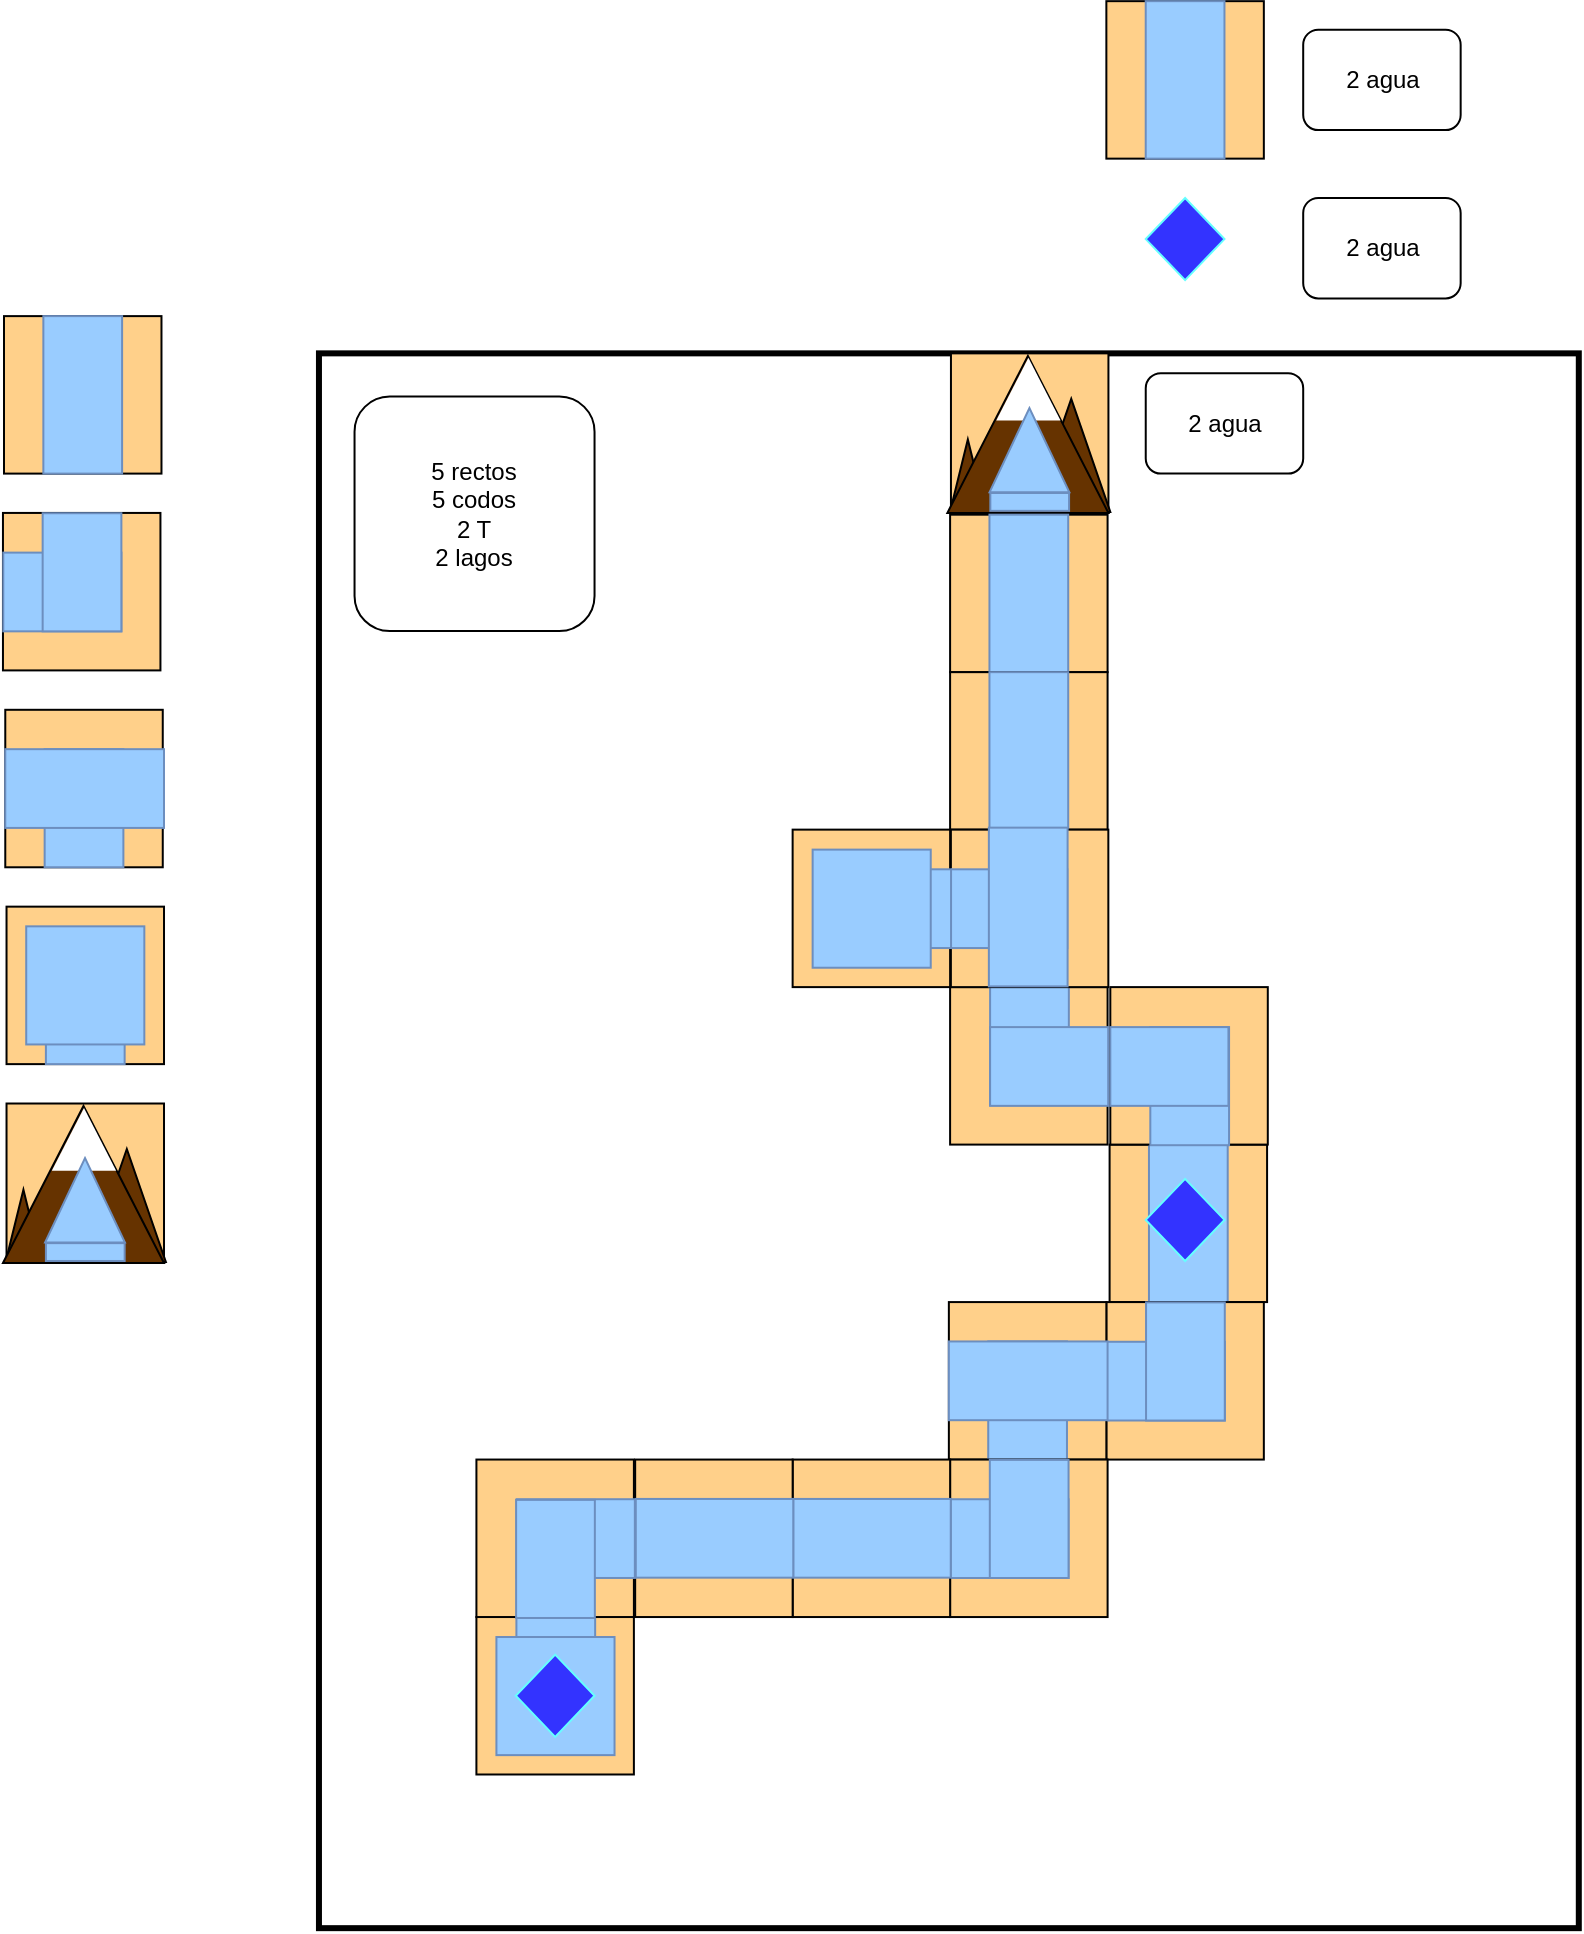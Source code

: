 <mxfile version="21.6.1" type="github">
  <diagram name="Page-1" id="2VUvKDMOOLKdO6o08y5Y">
    <mxGraphModel dx="2514" dy="2105" grid="1" gridSize="19.685" guides="1" tooltips="1" connect="1" arrows="1" fold="1" page="1" pageScale="1" pageWidth="827" pageHeight="1169" math="0" shadow="0">
      <root>
        <mxCell id="0" />
        <mxCell id="1" parent="0" />
        <mxCell id="bTT1aVTdTWUZ8_YD1Z94-91" value="" style="group;rotation=-180;" vertex="1" connectable="0" parent="1">
          <mxGeometry x="236.205" y="709.505" width="78.74" height="78.74" as="geometry" />
        </mxCell>
        <mxCell id="bTT1aVTdTWUZ8_YD1Z94-92" value="" style="rounded=0;whiteSpace=wrap;html=1;fillColor=#FFD08A;strokeColor=#000000;rotation=-180;" vertex="1" parent="bTT1aVTdTWUZ8_YD1Z94-91">
          <mxGeometry width="78.74" height="78.74" as="geometry" />
        </mxCell>
        <mxCell id="bTT1aVTdTWUZ8_YD1Z94-93" value="" style="rounded=0;whiteSpace=wrap;html=1;fillColor=#99CCFF;strokeColor=#6c8ebf;strokeWidth=1;rotation=-180;" vertex="1" parent="bTT1aVTdTWUZ8_YD1Z94-91">
          <mxGeometry x="20" width="39.37" height="59.05" as="geometry" />
        </mxCell>
        <mxCell id="bTT1aVTdTWUZ8_YD1Z94-94" value="" style="rounded=0;whiteSpace=wrap;html=1;fillColor=#99CCFF;strokeColor=#6c8ebf;strokeWidth=1;rotation=-180;" vertex="1" parent="bTT1aVTdTWUZ8_YD1Z94-91">
          <mxGeometry x="10" y="10" width="59.055" height="59.055" as="geometry" />
        </mxCell>
        <mxCell id="bTT1aVTdTWUZ8_YD1Z94-61" value="" style="group" vertex="1" connectable="0" parent="1">
          <mxGeometry x="552.8" y="473.3" width="78.74" height="78.74" as="geometry" />
        </mxCell>
        <mxCell id="bTT1aVTdTWUZ8_YD1Z94-62" value="" style="rounded=0;whiteSpace=wrap;html=1;fillColor=#FFD08A;strokeColor=#000000;" vertex="1" parent="bTT1aVTdTWUZ8_YD1Z94-61">
          <mxGeometry width="78.74" height="78.74" as="geometry" />
        </mxCell>
        <mxCell id="bTT1aVTdTWUZ8_YD1Z94-63" value="" style="rounded=0;whiteSpace=wrap;html=1;fillColor=#99CCFF;strokeColor=#6c8ebf;strokeWidth=1;" vertex="1" parent="bTT1aVTdTWUZ8_YD1Z94-61">
          <mxGeometry x="19.68" width="39.37" height="78.74" as="geometry" />
        </mxCell>
        <mxCell id="bTT1aVTdTWUZ8_YD1Z94-12" value="" style="rounded=0;whiteSpace=wrap;html=1;fillColor=none;strokeWidth=3;" vertex="1" parent="1">
          <mxGeometry x="157.48" y="77.68" width="629.92" height="787.4" as="geometry" />
        </mxCell>
        <mxCell id="bTT1aVTdTWUZ8_YD1Z94-7" value="" style="group" vertex="1" connectable="0" parent="1">
          <mxGeometry x="551.18" y="-98.42" width="78.74" height="78.74" as="geometry" />
        </mxCell>
        <mxCell id="P98hvPGVPlMy8sSOjnku-1" value="" style="rounded=0;whiteSpace=wrap;html=1;fillColor=#FFD08A;strokeColor=#000000;" parent="bTT1aVTdTWUZ8_YD1Z94-7" vertex="1">
          <mxGeometry width="78.74" height="78.74" as="geometry" />
        </mxCell>
        <mxCell id="P98hvPGVPlMy8sSOjnku-4" value="" style="rounded=0;whiteSpace=wrap;html=1;fillColor=#99CCFF;strokeColor=#6c8ebf;strokeWidth=1;" parent="bTT1aVTdTWUZ8_YD1Z94-7" vertex="1">
          <mxGeometry x="19.68" width="39.37" height="78.74" as="geometry" />
        </mxCell>
        <mxCell id="bTT1aVTdTWUZ8_YD1Z94-8" value="" style="group;direction=west;rotation=-180;" vertex="1" connectable="0" parent="1">
          <mxGeometry x="473.05" y="394.555" width="78.745" height="78.74" as="geometry" />
        </mxCell>
        <mxCell id="P98hvPGVPlMy8sSOjnku-6" value="" style="rounded=0;whiteSpace=wrap;html=1;fillColor=#FFD08A;strokeColor=#000000;rotation=-180;" parent="bTT1aVTdTWUZ8_YD1Z94-8" vertex="1">
          <mxGeometry width="78.74" height="78.74" as="geometry" />
        </mxCell>
        <mxCell id="P98hvPGVPlMy8sSOjnku-7" value="" style="rounded=0;whiteSpace=wrap;html=1;fillColor=#99CCFF;strokeColor=#6c8ebf;strokeWidth=1;rotation=-180;" parent="bTT1aVTdTWUZ8_YD1Z94-8" vertex="1">
          <mxGeometry x="20" width="39.37" height="59.05" as="geometry" />
        </mxCell>
        <mxCell id="P98hvPGVPlMy8sSOjnku-8" value="" style="rounded=0;whiteSpace=wrap;html=1;fillColor=#99CCFF;strokeColor=#6c8ebf;strokeWidth=1;rotation=-180;" parent="bTT1aVTdTWUZ8_YD1Z94-8" vertex="1">
          <mxGeometry x="20" y="20" width="59.06" height="39.37" as="geometry" />
        </mxCell>
        <mxCell id="bTT1aVTdTWUZ8_YD1Z94-10" value="" style="group" vertex="1" connectable="0" parent="1">
          <mxGeometry x="0.63" y="255.9" width="79.37" height="78.74" as="geometry" />
        </mxCell>
        <mxCell id="bTT1aVTdTWUZ8_YD1Z94-1" value="" style="rounded=0;whiteSpace=wrap;html=1;fillColor=#FFD08A;strokeColor=#000000;" vertex="1" parent="bTT1aVTdTWUZ8_YD1Z94-10">
          <mxGeometry x="0.01" width="78.74" height="78.74" as="geometry" />
        </mxCell>
        <mxCell id="bTT1aVTdTWUZ8_YD1Z94-2" value="" style="rounded=0;whiteSpace=wrap;html=1;fillColor=#99CCFF;strokeColor=#6c8ebf;strokeWidth=1;" vertex="1" parent="bTT1aVTdTWUZ8_YD1Z94-10">
          <mxGeometry x="19.695" y="19.685" width="39.37" height="59.05" as="geometry" />
        </mxCell>
        <mxCell id="bTT1aVTdTWUZ8_YD1Z94-3" value="" style="rounded=0;whiteSpace=wrap;html=1;fillColor=#99CCFF;strokeColor=#6c8ebf;strokeWidth=1;" vertex="1" parent="bTT1aVTdTWUZ8_YD1Z94-10">
          <mxGeometry y="19.69" width="79.37" height="39.37" as="geometry" />
        </mxCell>
        <mxCell id="bTT1aVTdTWUZ8_YD1Z94-11" value="" style="group" vertex="1" connectable="0" parent="1">
          <mxGeometry x="1.265" y="354.325" width="78.74" height="78.74" as="geometry" />
        </mxCell>
        <mxCell id="bTT1aVTdTWUZ8_YD1Z94-4" value="" style="rounded=0;whiteSpace=wrap;html=1;fillColor=#FFD08A;strokeColor=#000000;" vertex="1" parent="bTT1aVTdTWUZ8_YD1Z94-11">
          <mxGeometry width="78.74" height="78.74" as="geometry" />
        </mxCell>
        <mxCell id="bTT1aVTdTWUZ8_YD1Z94-5" value="" style="rounded=0;whiteSpace=wrap;html=1;fillColor=#99CCFF;strokeColor=#6c8ebf;strokeWidth=1;" vertex="1" parent="bTT1aVTdTWUZ8_YD1Z94-11">
          <mxGeometry x="19.685" y="19.685" width="39.37" height="59.05" as="geometry" />
        </mxCell>
        <mxCell id="bTT1aVTdTWUZ8_YD1Z94-6" value="" style="rounded=0;whiteSpace=wrap;html=1;fillColor=#99CCFF;strokeColor=#6c8ebf;strokeWidth=1;" vertex="1" parent="bTT1aVTdTWUZ8_YD1Z94-11">
          <mxGeometry x="9.845" y="9.845" width="59.055" height="59.055" as="geometry" />
        </mxCell>
        <mxCell id="bTT1aVTdTWUZ8_YD1Z94-23" value="" style="group" vertex="1" connectable="0" parent="1">
          <mxGeometry x="-0.52" y="452.755" width="81.465" height="79.785" as="geometry" />
        </mxCell>
        <mxCell id="bTT1aVTdTWUZ8_YD1Z94-15" value="" style="rounded=0;whiteSpace=wrap;html=1;fillColor=#FFD08A;strokeColor=#000000;" vertex="1" parent="bTT1aVTdTWUZ8_YD1Z94-23">
          <mxGeometry x="1.785" width="78.74" height="78.74" as="geometry" />
        </mxCell>
        <mxCell id="bTT1aVTdTWUZ8_YD1Z94-22" value="" style="triangle;whiteSpace=wrap;html=1;rotation=-90;fillColor=#663300;" vertex="1" parent="bTT1aVTdTWUZ8_YD1Z94-23">
          <mxGeometry x="-8.04" y="52.335" width="36.54" height="18" as="geometry" />
        </mxCell>
        <mxCell id="bTT1aVTdTWUZ8_YD1Z94-21" value="" style="triangle;whiteSpace=wrap;html=1;rotation=-90;fillColor=#663300;" vertex="1" parent="bTT1aVTdTWUZ8_YD1Z94-23">
          <mxGeometry x="33.68" y="31.475" width="56.5" height="39.07" as="geometry" />
        </mxCell>
        <mxCell id="bTT1aVTdTWUZ8_YD1Z94-18" value="" style="triangle;whiteSpace=wrap;html=1;rotation=-90;fillColor=#663300;" vertex="1" parent="bTT1aVTdTWUZ8_YD1Z94-23">
          <mxGeometry x="0.99" y="0.255" width="78.54" height="80.52" as="geometry" />
        </mxCell>
        <mxCell id="bTT1aVTdTWUZ8_YD1Z94-16" value="" style="rounded=0;whiteSpace=wrap;html=1;fillColor=#99CCFF;strokeColor=#6c8ebf;strokeWidth=1;" vertex="1" parent="bTT1aVTdTWUZ8_YD1Z94-23">
          <mxGeometry x="21.48" y="69.815" width="39.37" height="8.92" as="geometry" />
        </mxCell>
        <mxCell id="bTT1aVTdTWUZ8_YD1Z94-19" value="" style="triangle;whiteSpace=wrap;html=1;rotation=-90;fillColor=#FFFFFF;strokeColor=none;" vertex="1" parent="bTT1aVTdTWUZ8_YD1Z94-23">
          <mxGeometry x="24.84" y="1.815" width="31.34" height="32.17" as="geometry" />
        </mxCell>
        <mxCell id="bTT1aVTdTWUZ8_YD1Z94-20" value="" style="triangle;whiteSpace=wrap;html=1;rotation=-90;fillColor=#99CCFF;strokeColor=#6c8ebf;rounded=0;strokeWidth=1;" vertex="1" parent="bTT1aVTdTWUZ8_YD1Z94-23">
          <mxGeometry x="19.94" y="28.425" width="42.18" height="39.93" as="geometry" />
        </mxCell>
        <mxCell id="bTT1aVTdTWUZ8_YD1Z94-28" value="" style="group" vertex="1" connectable="0" parent="1">
          <mxGeometry x="471.69" y="77.685" width="81.465" height="79.785" as="geometry" />
        </mxCell>
        <mxCell id="bTT1aVTdTWUZ8_YD1Z94-29" value="" style="rounded=0;whiteSpace=wrap;html=1;fillColor=#FFD08A;strokeColor=#000000;" vertex="1" parent="bTT1aVTdTWUZ8_YD1Z94-28">
          <mxGeometry x="1.785" width="78.74" height="78.74" as="geometry" />
        </mxCell>
        <mxCell id="bTT1aVTdTWUZ8_YD1Z94-30" value="" style="triangle;whiteSpace=wrap;html=1;rotation=-90;fillColor=#663300;" vertex="1" parent="bTT1aVTdTWUZ8_YD1Z94-28">
          <mxGeometry x="-8.04" y="52.335" width="36.54" height="18" as="geometry" />
        </mxCell>
        <mxCell id="bTT1aVTdTWUZ8_YD1Z94-31" value="" style="triangle;whiteSpace=wrap;html=1;rotation=-90;fillColor=#663300;" vertex="1" parent="bTT1aVTdTWUZ8_YD1Z94-28">
          <mxGeometry x="33.68" y="31.475" width="56.5" height="39.07" as="geometry" />
        </mxCell>
        <mxCell id="bTT1aVTdTWUZ8_YD1Z94-32" value="" style="triangle;whiteSpace=wrap;html=1;rotation=-90;fillColor=#663300;" vertex="1" parent="bTT1aVTdTWUZ8_YD1Z94-28">
          <mxGeometry x="0.99" y="0.255" width="78.54" height="80.52" as="geometry" />
        </mxCell>
        <mxCell id="bTT1aVTdTWUZ8_YD1Z94-33" value="" style="rounded=0;whiteSpace=wrap;html=1;fillColor=#99CCFF;strokeColor=#6c8ebf;strokeWidth=1;" vertex="1" parent="bTT1aVTdTWUZ8_YD1Z94-28">
          <mxGeometry x="21.48" y="69.815" width="39.37" height="8.92" as="geometry" />
        </mxCell>
        <mxCell id="bTT1aVTdTWUZ8_YD1Z94-34" value="" style="triangle;whiteSpace=wrap;html=1;rotation=-90;fillColor=#FFFFFF;strokeColor=none;" vertex="1" parent="bTT1aVTdTWUZ8_YD1Z94-28">
          <mxGeometry x="24.84" y="1.815" width="31.34" height="32.17" as="geometry" />
        </mxCell>
        <mxCell id="bTT1aVTdTWUZ8_YD1Z94-35" value="" style="triangle;whiteSpace=wrap;html=1;rotation=-90;fillColor=#99CCFF;strokeColor=#6c8ebf;rounded=0;strokeWidth=1;" vertex="1" parent="bTT1aVTdTWUZ8_YD1Z94-28">
          <mxGeometry x="19.94" y="28.425" width="42.18" height="39.93" as="geometry" />
        </mxCell>
        <mxCell id="bTT1aVTdTWUZ8_YD1Z94-36" value="" style="group" vertex="1" connectable="0" parent="1">
          <mxGeometry x="473.05" y="158.34" width="78.74" height="78.74" as="geometry" />
        </mxCell>
        <mxCell id="bTT1aVTdTWUZ8_YD1Z94-37" value="" style="rounded=0;whiteSpace=wrap;html=1;fillColor=#FFD08A;strokeColor=#000000;" vertex="1" parent="bTT1aVTdTWUZ8_YD1Z94-36">
          <mxGeometry width="78.74" height="78.74" as="geometry" />
        </mxCell>
        <mxCell id="bTT1aVTdTWUZ8_YD1Z94-38" value="" style="rounded=0;whiteSpace=wrap;html=1;fillColor=#99CCFF;strokeColor=#6c8ebf;strokeWidth=1;" vertex="1" parent="bTT1aVTdTWUZ8_YD1Z94-36">
          <mxGeometry x="19.68" width="39.37" height="78.74" as="geometry" />
        </mxCell>
        <mxCell id="bTT1aVTdTWUZ8_YD1Z94-40" value="" style="group" vertex="1" connectable="0" parent="1">
          <mxGeometry x="473.05" y="237.08" width="78.74" height="78.74" as="geometry" />
        </mxCell>
        <mxCell id="bTT1aVTdTWUZ8_YD1Z94-41" value="" style="rounded=0;whiteSpace=wrap;html=1;fillColor=#FFD08A;strokeColor=#000000;" vertex="1" parent="bTT1aVTdTWUZ8_YD1Z94-40">
          <mxGeometry width="78.74" height="78.74" as="geometry" />
        </mxCell>
        <mxCell id="bTT1aVTdTWUZ8_YD1Z94-42" value="" style="rounded=0;whiteSpace=wrap;html=1;fillColor=#99CCFF;strokeColor=#6c8ebf;strokeWidth=1;" vertex="1" parent="bTT1aVTdTWUZ8_YD1Z94-40">
          <mxGeometry x="19.68" width="39.37" height="78.74" as="geometry" />
        </mxCell>
        <mxCell id="bTT1aVTdTWUZ8_YD1Z94-43" value="" style="group;rotation=90;" vertex="1" connectable="0" parent="1">
          <mxGeometry x="472.43" y="315.82" width="79.37" height="78.74" as="geometry" />
        </mxCell>
        <mxCell id="bTT1aVTdTWUZ8_YD1Z94-44" value="" style="rounded=0;whiteSpace=wrap;html=1;fillColor=#FFD08A;strokeColor=#000000;rotation=90;" vertex="1" parent="bTT1aVTdTWUZ8_YD1Z94-43">
          <mxGeometry x="1" width="78.74" height="78.74" as="geometry" />
        </mxCell>
        <mxCell id="bTT1aVTdTWUZ8_YD1Z94-45" value="" style="rounded=0;whiteSpace=wrap;html=1;fillColor=#99CCFF;strokeColor=#6c8ebf;strokeWidth=1;rotation=90;" vertex="1" parent="bTT1aVTdTWUZ8_YD1Z94-43">
          <mxGeometry x="10" y="10" width="39.37" height="59.05" as="geometry" />
        </mxCell>
        <mxCell id="bTT1aVTdTWUZ8_YD1Z94-46" value="" style="rounded=0;whiteSpace=wrap;html=1;fillColor=#99CCFF;strokeColor=#6c8ebf;strokeWidth=1;rotation=90;" vertex="1" parent="bTT1aVTdTWUZ8_YD1Z94-43">
          <mxGeometry y="19" width="79.37" height="39.37" as="geometry" />
        </mxCell>
        <mxCell id="bTT1aVTdTWUZ8_YD1Z94-47" value="" style="group;rotation=-90;" vertex="1" connectable="0" parent="1">
          <mxGeometry x="394.315" y="315.815" width="78.74" height="78.74" as="geometry" />
        </mxCell>
        <mxCell id="bTT1aVTdTWUZ8_YD1Z94-48" value="" style="rounded=0;whiteSpace=wrap;html=1;fillColor=#FFD08A;strokeColor=#000000;rotation=-90;" vertex="1" parent="bTT1aVTdTWUZ8_YD1Z94-47">
          <mxGeometry width="78.74" height="78.74" as="geometry" />
        </mxCell>
        <mxCell id="bTT1aVTdTWUZ8_YD1Z94-49" value="" style="rounded=0;whiteSpace=wrap;html=1;fillColor=#99CCFF;strokeColor=#6c8ebf;strokeWidth=1;rotation=-90;" vertex="1" parent="bTT1aVTdTWUZ8_YD1Z94-47">
          <mxGeometry x="30" y="10" width="39.37" height="59.05" as="geometry" />
        </mxCell>
        <mxCell id="bTT1aVTdTWUZ8_YD1Z94-50" value="" style="rounded=0;whiteSpace=wrap;html=1;fillColor=#99CCFF;strokeColor=#6c8ebf;strokeWidth=1;rotation=-90;" vertex="1" parent="bTT1aVTdTWUZ8_YD1Z94-47">
          <mxGeometry x="10" y="10" width="59.055" height="59.055" as="geometry" />
        </mxCell>
        <mxCell id="bTT1aVTdTWUZ8_YD1Z94-24" value="" style="rhombus;whiteSpace=wrap;html=1;fillColor=#3333FF;strokeColor=#66FFFF;" vertex="1" parent="1">
          <mxGeometry x="570.87" width="39.37" height="41.07" as="geometry" />
        </mxCell>
        <mxCell id="bTT1aVTdTWUZ8_YD1Z94-26" value="" style="rhombus;whiteSpace=wrap;html=1;fillColor=#3333FF;strokeColor=#66FFFF;" vertex="1" parent="1">
          <mxGeometry x="570.87" y="490.42" width="39.37" height="41.07" as="geometry" />
        </mxCell>
        <mxCell id="bTT1aVTdTWUZ8_YD1Z94-27" value="" style="rhombus;whiteSpace=wrap;html=1;fillColor=#3333FF;strokeColor=#66FFFF;" vertex="1" parent="1">
          <mxGeometry x="255.9" y="728.34" width="39.37" height="41.07" as="geometry" />
        </mxCell>
        <mxCell id="bTT1aVTdTWUZ8_YD1Z94-53" value="" style="group;direction=west;rotation=0;" vertex="1" connectable="0" parent="1">
          <mxGeometry x="553.16" y="394.555" width="78.745" height="78.74" as="geometry" />
        </mxCell>
        <mxCell id="bTT1aVTdTWUZ8_YD1Z94-54" value="" style="rounded=0;whiteSpace=wrap;html=1;fillColor=#FFD08A;strokeColor=#000000;rotation=0;" vertex="1" parent="bTT1aVTdTWUZ8_YD1Z94-53">
          <mxGeometry width="78.74" height="78.74" as="geometry" />
        </mxCell>
        <mxCell id="bTT1aVTdTWUZ8_YD1Z94-55" value="" style="rounded=0;whiteSpace=wrap;html=1;fillColor=#99CCFF;strokeColor=#6c8ebf;strokeWidth=1;rotation=0;" vertex="1" parent="bTT1aVTdTWUZ8_YD1Z94-53">
          <mxGeometry x="20" y="20" width="39.37" height="59.05" as="geometry" />
        </mxCell>
        <mxCell id="bTT1aVTdTWUZ8_YD1Z94-56" value="" style="rounded=0;whiteSpace=wrap;html=1;fillColor=#99CCFF;strokeColor=#6c8ebf;strokeWidth=1;rotation=0;" vertex="1" parent="bTT1aVTdTWUZ8_YD1Z94-53">
          <mxGeometry y="20" width="59.06" height="39.37" as="geometry" />
        </mxCell>
        <mxCell id="bTT1aVTdTWUZ8_YD1Z94-57" value="" style="group;direction=west;rotation=90;" vertex="1" connectable="0" parent="1">
          <mxGeometry x="551.18" y="552.045" width="78.745" height="78.74" as="geometry" />
        </mxCell>
        <mxCell id="bTT1aVTdTWUZ8_YD1Z94-58" value="" style="rounded=0;whiteSpace=wrap;html=1;fillColor=#FFD08A;strokeColor=#000000;rotation=90;" vertex="1" parent="bTT1aVTdTWUZ8_YD1Z94-57">
          <mxGeometry width="78.74" height="78.74" as="geometry" />
        </mxCell>
        <mxCell id="bTT1aVTdTWUZ8_YD1Z94-59" value="" style="rounded=0;whiteSpace=wrap;html=1;fillColor=#99CCFF;strokeColor=#6c8ebf;strokeWidth=1;rotation=90;" vertex="1" parent="bTT1aVTdTWUZ8_YD1Z94-57">
          <mxGeometry x="10" y="10" width="39.37" height="59.05" as="geometry" />
        </mxCell>
        <mxCell id="bTT1aVTdTWUZ8_YD1Z94-60" value="" style="rounded=0;whiteSpace=wrap;html=1;fillColor=#99CCFF;strokeColor=#6c8ebf;strokeWidth=1;rotation=90;" vertex="1" parent="bTT1aVTdTWUZ8_YD1Z94-57">
          <mxGeometry x="10" y="10" width="59.06" height="39.37" as="geometry" />
        </mxCell>
        <mxCell id="bTT1aVTdTWUZ8_YD1Z94-64" value="" style="group" vertex="1" connectable="0" parent="1">
          <mxGeometry x="472.42" y="552.04" width="79.37" height="78.74" as="geometry" />
        </mxCell>
        <mxCell id="bTT1aVTdTWUZ8_YD1Z94-65" value="" style="rounded=0;whiteSpace=wrap;html=1;fillColor=#FFD08A;strokeColor=#000000;" vertex="1" parent="bTT1aVTdTWUZ8_YD1Z94-64">
          <mxGeometry x="0.01" width="78.74" height="78.74" as="geometry" />
        </mxCell>
        <mxCell id="bTT1aVTdTWUZ8_YD1Z94-66" value="" style="rounded=0;whiteSpace=wrap;html=1;fillColor=#99CCFF;strokeColor=#6c8ebf;strokeWidth=1;" vertex="1" parent="bTT1aVTdTWUZ8_YD1Z94-64">
          <mxGeometry x="19.695" y="19.685" width="39.37" height="59.05" as="geometry" />
        </mxCell>
        <mxCell id="bTT1aVTdTWUZ8_YD1Z94-67" value="" style="rounded=0;whiteSpace=wrap;html=1;fillColor=#99CCFF;strokeColor=#6c8ebf;strokeWidth=1;" vertex="1" parent="bTT1aVTdTWUZ8_YD1Z94-64">
          <mxGeometry y="19.69" width="79.37" height="39.37" as="geometry" />
        </mxCell>
        <mxCell id="bTT1aVTdTWUZ8_YD1Z94-73" value="" style="group;direction=west;rotation=90;" vertex="1" connectable="0" parent="1">
          <mxGeometry x="-0.52" y="157.465" width="78.745" height="78.74" as="geometry" />
        </mxCell>
        <mxCell id="bTT1aVTdTWUZ8_YD1Z94-74" value="" style="rounded=0;whiteSpace=wrap;html=1;fillColor=#FFD08A;strokeColor=#000000;rotation=90;" vertex="1" parent="bTT1aVTdTWUZ8_YD1Z94-73">
          <mxGeometry width="78.74" height="78.74" as="geometry" />
        </mxCell>
        <mxCell id="bTT1aVTdTWUZ8_YD1Z94-75" value="" style="rounded=0;whiteSpace=wrap;html=1;fillColor=#99CCFF;strokeColor=#6c8ebf;strokeWidth=1;rotation=90;" vertex="1" parent="bTT1aVTdTWUZ8_YD1Z94-73">
          <mxGeometry x="10" y="10" width="39.37" height="59.05" as="geometry" />
        </mxCell>
        <mxCell id="bTT1aVTdTWUZ8_YD1Z94-76" value="" style="rounded=0;whiteSpace=wrap;html=1;fillColor=#99CCFF;strokeColor=#6c8ebf;strokeWidth=1;rotation=90;" vertex="1" parent="bTT1aVTdTWUZ8_YD1Z94-73">
          <mxGeometry x="10" y="10" width="59.06" height="39.37" as="geometry" />
        </mxCell>
        <mxCell id="bTT1aVTdTWUZ8_YD1Z94-77" value="" style="group;direction=west;rotation=90;" vertex="1" connectable="0" parent="1">
          <mxGeometry x="473.06" y="630.785" width="78.745" height="78.74" as="geometry" />
        </mxCell>
        <mxCell id="bTT1aVTdTWUZ8_YD1Z94-78" value="" style="rounded=0;whiteSpace=wrap;html=1;fillColor=#FFD08A;strokeColor=#000000;rotation=90;" vertex="1" parent="bTT1aVTdTWUZ8_YD1Z94-77">
          <mxGeometry width="78.74" height="78.74" as="geometry" />
        </mxCell>
        <mxCell id="bTT1aVTdTWUZ8_YD1Z94-79" value="" style="rounded=0;whiteSpace=wrap;html=1;fillColor=#99CCFF;strokeColor=#6c8ebf;strokeWidth=1;rotation=90;" vertex="1" parent="bTT1aVTdTWUZ8_YD1Z94-77">
          <mxGeometry x="10" y="10" width="39.37" height="59.05" as="geometry" />
        </mxCell>
        <mxCell id="bTT1aVTdTWUZ8_YD1Z94-80" value="" style="rounded=0;whiteSpace=wrap;html=1;fillColor=#99CCFF;strokeColor=#6c8ebf;strokeWidth=1;rotation=90;" vertex="1" parent="bTT1aVTdTWUZ8_YD1Z94-77">
          <mxGeometry x="10" y="10" width="59.06" height="39.37" as="geometry" />
        </mxCell>
        <mxCell id="bTT1aVTdTWUZ8_YD1Z94-81" value="" style="group;rotation=90;" vertex="1" connectable="0" parent="1">
          <mxGeometry x="394.32" y="630.78" width="78.74" height="78.74" as="geometry" />
        </mxCell>
        <mxCell id="bTT1aVTdTWUZ8_YD1Z94-82" value="" style="rounded=0;whiteSpace=wrap;html=1;fillColor=#FFD08A;strokeColor=#000000;rotation=90;" vertex="1" parent="bTT1aVTdTWUZ8_YD1Z94-81">
          <mxGeometry width="78.74" height="78.74" as="geometry" />
        </mxCell>
        <mxCell id="bTT1aVTdTWUZ8_YD1Z94-83" value="" style="rounded=0;whiteSpace=wrap;html=1;fillColor=#99CCFF;strokeColor=#6c8ebf;strokeWidth=1;rotation=90;" vertex="1" parent="bTT1aVTdTWUZ8_YD1Z94-81">
          <mxGeometry x="20" width="39.37" height="78.74" as="geometry" />
        </mxCell>
        <mxCell id="bTT1aVTdTWUZ8_YD1Z94-84" value="" style="group;rotation=90;" vertex="1" connectable="0" parent="1">
          <mxGeometry x="315.58" y="630.78" width="78.74" height="78.74" as="geometry" />
        </mxCell>
        <mxCell id="bTT1aVTdTWUZ8_YD1Z94-85" value="" style="rounded=0;whiteSpace=wrap;html=1;fillColor=#FFD08A;strokeColor=#000000;rotation=90;" vertex="1" parent="bTT1aVTdTWUZ8_YD1Z94-84">
          <mxGeometry width="78.74" height="78.74" as="geometry" />
        </mxCell>
        <mxCell id="bTT1aVTdTWUZ8_YD1Z94-86" value="" style="rounded=0;whiteSpace=wrap;html=1;fillColor=#99CCFF;strokeColor=#6c8ebf;strokeWidth=1;rotation=90;" vertex="1" parent="bTT1aVTdTWUZ8_YD1Z94-84">
          <mxGeometry x="20" width="39.37" height="78.74" as="geometry" />
        </mxCell>
        <mxCell id="bTT1aVTdTWUZ8_YD1Z94-87" value="" style="group;direction=west;rotation=-90;" vertex="1" connectable="0" parent="1">
          <mxGeometry x="236.21" y="630.775" width="78.745" height="78.74" as="geometry" />
        </mxCell>
        <mxCell id="bTT1aVTdTWUZ8_YD1Z94-88" value="" style="rounded=0;whiteSpace=wrap;html=1;fillColor=#FFD08A;strokeColor=#000000;rotation=-90;" vertex="1" parent="bTT1aVTdTWUZ8_YD1Z94-87">
          <mxGeometry width="78.74" height="78.74" as="geometry" />
        </mxCell>
        <mxCell id="bTT1aVTdTWUZ8_YD1Z94-89" value="" style="rounded=0;whiteSpace=wrap;html=1;fillColor=#99CCFF;strokeColor=#6c8ebf;strokeWidth=1;rotation=-90;" vertex="1" parent="bTT1aVTdTWUZ8_YD1Z94-87">
          <mxGeometry x="30" y="10" width="39.37" height="59.05" as="geometry" />
        </mxCell>
        <mxCell id="bTT1aVTdTWUZ8_YD1Z94-90" value="" style="rounded=0;whiteSpace=wrap;html=1;fillColor=#99CCFF;strokeColor=#6c8ebf;strokeWidth=1;rotation=-90;" vertex="1" parent="bTT1aVTdTWUZ8_YD1Z94-87">
          <mxGeometry x="10" y="30" width="59.06" height="39.37" as="geometry" />
        </mxCell>
        <mxCell id="bTT1aVTdTWUZ8_YD1Z94-95" value="5 rectos&lt;br&gt;5 codos&lt;br&gt;2 T&lt;br&gt;2 lagos" style="rounded=1;whiteSpace=wrap;html=1;" vertex="1" parent="1">
          <mxGeometry x="175.27" y="99.29" width="120" height="117.24" as="geometry" />
        </mxCell>
        <mxCell id="bTT1aVTdTWUZ8_YD1Z94-96" value="2 agua" style="rounded=1;whiteSpace=wrap;html=1;" vertex="1" parent="1">
          <mxGeometry x="570.87" y="87.58" width="78.73" height="50.21" as="geometry" />
        </mxCell>
        <mxCell id="bTT1aVTdTWUZ8_YD1Z94-97" value="2 agua" style="rounded=1;whiteSpace=wrap;html=1;" vertex="1" parent="1">
          <mxGeometry x="649.6" width="78.73" height="50.21" as="geometry" />
        </mxCell>
        <mxCell id="bTT1aVTdTWUZ8_YD1Z94-98" value="" style="group" vertex="1" connectable="0" parent="1">
          <mxGeometry x="1.137e-13" y="59.06" width="78.74" height="78.74" as="geometry" />
        </mxCell>
        <mxCell id="bTT1aVTdTWUZ8_YD1Z94-99" value="" style="rounded=0;whiteSpace=wrap;html=1;fillColor=#FFD08A;strokeColor=#000000;" vertex="1" parent="bTT1aVTdTWUZ8_YD1Z94-98">
          <mxGeometry width="78.74" height="78.74" as="geometry" />
        </mxCell>
        <mxCell id="bTT1aVTdTWUZ8_YD1Z94-100" value="" style="rounded=0;whiteSpace=wrap;html=1;fillColor=#99CCFF;strokeColor=#6c8ebf;strokeWidth=1;" vertex="1" parent="bTT1aVTdTWUZ8_YD1Z94-98">
          <mxGeometry x="19.68" width="39.37" height="78.74" as="geometry" />
        </mxCell>
        <mxCell id="bTT1aVTdTWUZ8_YD1Z94-101" value="2 agua" style="rounded=1;whiteSpace=wrap;html=1;" vertex="1" parent="1">
          <mxGeometry x="649.6" y="-84.16" width="78.73" height="50.21" as="geometry" />
        </mxCell>
      </root>
    </mxGraphModel>
  </diagram>
</mxfile>
